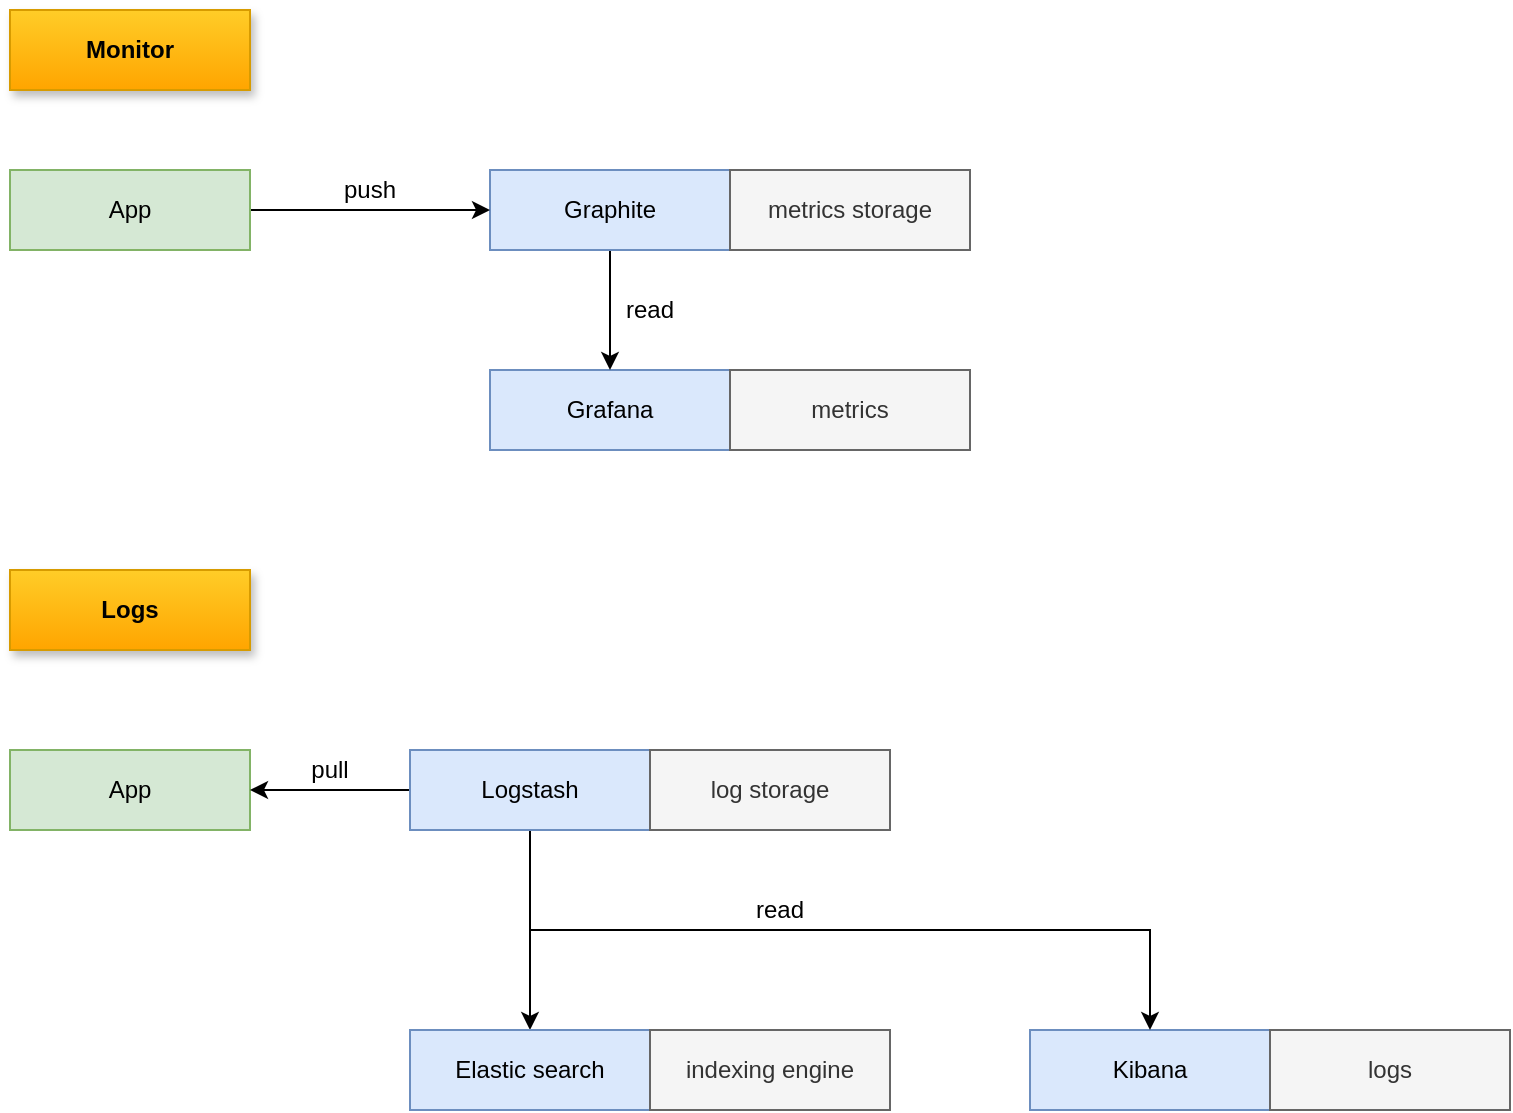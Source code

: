 <mxfile>
    <diagram id="A4rzeeXjVXhup4br2GEs" name="monitor">
        <mxGraphModel dx="1474" dy="793" grid="1" gridSize="10" guides="1" tooltips="1" connect="1" arrows="1" fold="1" page="1" pageScale="1" pageWidth="850" pageHeight="1100" math="0" shadow="0">
            <root>
                <mxCell id="0"/>
                <mxCell id="1" parent="0"/>
                <mxCell id="2" value="Monitor" style="rounded=0;whiteSpace=wrap;html=1;fillColor=#ffcd28;strokeColor=#d79b00;gradientColor=#ffa500;shadow=1;fontStyle=1" parent="1" vertex="1">
                    <mxGeometry x="40" y="40" width="120" height="40" as="geometry"/>
                </mxCell>
                <mxCell id="3" value="Grafana" style="rounded=0;whiteSpace=wrap;html=1;fillColor=#dae8fc;strokeColor=#6c8ebf;fontStyle=0" parent="1" vertex="1">
                    <mxGeometry x="280" y="220" width="120" height="40" as="geometry"/>
                </mxCell>
                <mxCell id="4" value="metrics" style="rounded=0;whiteSpace=wrap;html=1;fillColor=#f5f5f5;strokeColor=#666666;fontColor=#333333;" parent="1" vertex="1">
                    <mxGeometry x="400" y="220" width="120" height="40" as="geometry"/>
                </mxCell>
                <mxCell id="5" value="Logs" style="rounded=0;whiteSpace=wrap;html=1;fillColor=#ffcd28;strokeColor=#d79b00;gradientColor=#ffa500;shadow=1;fontStyle=1" parent="1" vertex="1">
                    <mxGeometry x="40" y="320" width="120" height="40" as="geometry"/>
                </mxCell>
                <mxCell id="6" value="Kibana" style="rounded=0;whiteSpace=wrap;html=1;fillColor=#dae8fc;strokeColor=#6c8ebf;fontStyle=0" parent="1" vertex="1">
                    <mxGeometry x="550" y="550" width="120" height="40" as="geometry"/>
                </mxCell>
                <mxCell id="7" value="logs" style="rounded=0;whiteSpace=wrap;html=1;fillColor=#f5f5f5;strokeColor=#666666;fontColor=#333333;" parent="1" vertex="1">
                    <mxGeometry x="670" y="550" width="120" height="40" as="geometry"/>
                </mxCell>
                <mxCell id="33" style="edgeStyle=orthogonalEdgeStyle;rounded=0;orthogonalLoop=1;jettySize=auto;html=1;entryX=0.5;entryY=0;entryDx=0;entryDy=0;" parent="1" source="15" target="3" edge="1">
                    <mxGeometry relative="1" as="geometry"/>
                </mxCell>
                <mxCell id="15" value="Graphite" style="rounded=0;whiteSpace=wrap;html=1;fillColor=#dae8fc;strokeColor=#6c8ebf;" parent="1" vertex="1">
                    <mxGeometry x="280" y="120" width="120" height="40" as="geometry"/>
                </mxCell>
                <mxCell id="31" value="" style="edgeStyle=orthogonalEdgeStyle;rounded=0;orthogonalLoop=1;jettySize=auto;html=1;" parent="1" source="18" target="15" edge="1">
                    <mxGeometry relative="1" as="geometry"/>
                </mxCell>
                <mxCell id="18" value="App" style="rounded=0;whiteSpace=wrap;html=1;fillColor=#d5e8d4;strokeColor=#82b366;" parent="1" vertex="1">
                    <mxGeometry x="40" y="120" width="120" height="40" as="geometry"/>
                </mxCell>
                <mxCell id="27" value="push" style="text;html=1;strokeColor=none;fillColor=none;align=center;verticalAlign=middle;whiteSpace=wrap;rounded=0;" parent="1" vertex="1">
                    <mxGeometry x="200" y="120" width="40" height="20" as="geometry"/>
                </mxCell>
                <mxCell id="32" value="metrics storage" style="rounded=0;whiteSpace=wrap;html=1;fillColor=#f5f5f5;strokeColor=#666666;fontColor=#333333;" parent="1" vertex="1">
                    <mxGeometry x="400" y="120" width="120" height="40" as="geometry"/>
                </mxCell>
                <mxCell id="34" value="read" style="text;html=1;strokeColor=none;fillColor=none;align=center;verticalAlign=middle;whiteSpace=wrap;rounded=0;" parent="1" vertex="1">
                    <mxGeometry x="340" y="180" width="40" height="20" as="geometry"/>
                </mxCell>
                <mxCell id="36" value="App" style="rounded=0;whiteSpace=wrap;html=1;fillColor=#d5e8d4;strokeColor=#82b366;" parent="1" vertex="1">
                    <mxGeometry x="40" y="410" width="120" height="40" as="geometry"/>
                </mxCell>
                <mxCell id="39" style="edgeStyle=orthogonalEdgeStyle;rounded=0;orthogonalLoop=1;jettySize=auto;html=1;exitX=0.5;exitY=1;exitDx=0;exitDy=0;" parent="1" source="37" target="6" edge="1">
                    <mxGeometry relative="1" as="geometry"/>
                </mxCell>
                <mxCell id="44" style="edgeStyle=orthogonalEdgeStyle;rounded=0;orthogonalLoop=1;jettySize=auto;html=1;entryX=0.5;entryY=0;entryDx=0;entryDy=0;" parent="1" source="37" target="41" edge="1">
                    <mxGeometry relative="1" as="geometry"/>
                </mxCell>
                <mxCell id="46" style="edgeStyle=orthogonalEdgeStyle;rounded=0;orthogonalLoop=1;jettySize=auto;html=1;entryX=1;entryY=0.5;entryDx=0;entryDy=0;" parent="1" source="37" target="36" edge="1">
                    <mxGeometry relative="1" as="geometry"/>
                </mxCell>
                <mxCell id="37" value="Logstash" style="rounded=0;whiteSpace=wrap;html=1;fillColor=#dae8fc;strokeColor=#6c8ebf;fontStyle=0" parent="1" vertex="1">
                    <mxGeometry x="240" y="410" width="120" height="40" as="geometry"/>
                </mxCell>
                <mxCell id="38" value="log storage" style="rounded=0;whiteSpace=wrap;html=1;fillColor=#f5f5f5;strokeColor=#666666;fontColor=#333333;" parent="1" vertex="1">
                    <mxGeometry x="360" y="410" width="120" height="40" as="geometry"/>
                </mxCell>
                <mxCell id="40" value="read" style="text;html=1;strokeColor=none;fillColor=none;align=center;verticalAlign=middle;whiteSpace=wrap;rounded=0;" parent="1" vertex="1">
                    <mxGeometry x="405" y="480" width="40" height="20" as="geometry"/>
                </mxCell>
                <mxCell id="41" value="Elastic search" style="rounded=0;whiteSpace=wrap;html=1;fillColor=#dae8fc;strokeColor=#6c8ebf;fontStyle=0" parent="1" vertex="1">
                    <mxGeometry x="240" y="550" width="120" height="40" as="geometry"/>
                </mxCell>
                <mxCell id="42" value="indexing engine" style="rounded=0;whiteSpace=wrap;html=1;fillColor=#f5f5f5;strokeColor=#666666;fontColor=#333333;" parent="1" vertex="1">
                    <mxGeometry x="360" y="550" width="120" height="40" as="geometry"/>
                </mxCell>
                <mxCell id="47" value="pull" style="text;html=1;strokeColor=none;fillColor=none;align=center;verticalAlign=middle;whiteSpace=wrap;rounded=0;" parent="1" vertex="1">
                    <mxGeometry x="180" y="410" width="40" height="20" as="geometry"/>
                </mxCell>
            </root>
        </mxGraphModel>
    </diagram>
</mxfile>
